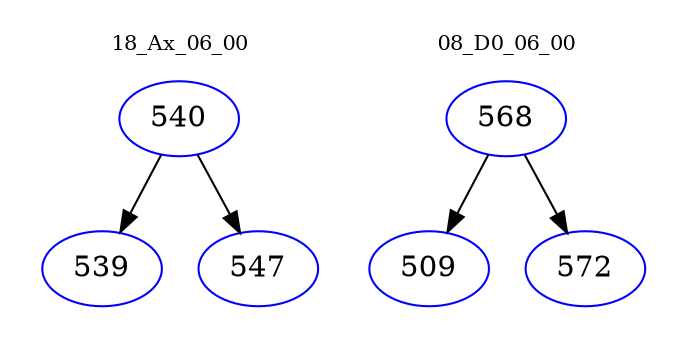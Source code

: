 digraph{
subgraph cluster_0 {
color = white
label = "18_Ax_06_00";
fontsize=10;
T0_540 [label="540", color="blue"]
T0_540 -> T0_539 [color="black"]
T0_539 [label="539", color="blue"]
T0_540 -> T0_547 [color="black"]
T0_547 [label="547", color="blue"]
}
subgraph cluster_1 {
color = white
label = "08_D0_06_00";
fontsize=10;
T1_568 [label="568", color="blue"]
T1_568 -> T1_509 [color="black"]
T1_509 [label="509", color="blue"]
T1_568 -> T1_572 [color="black"]
T1_572 [label="572", color="blue"]
}
}
